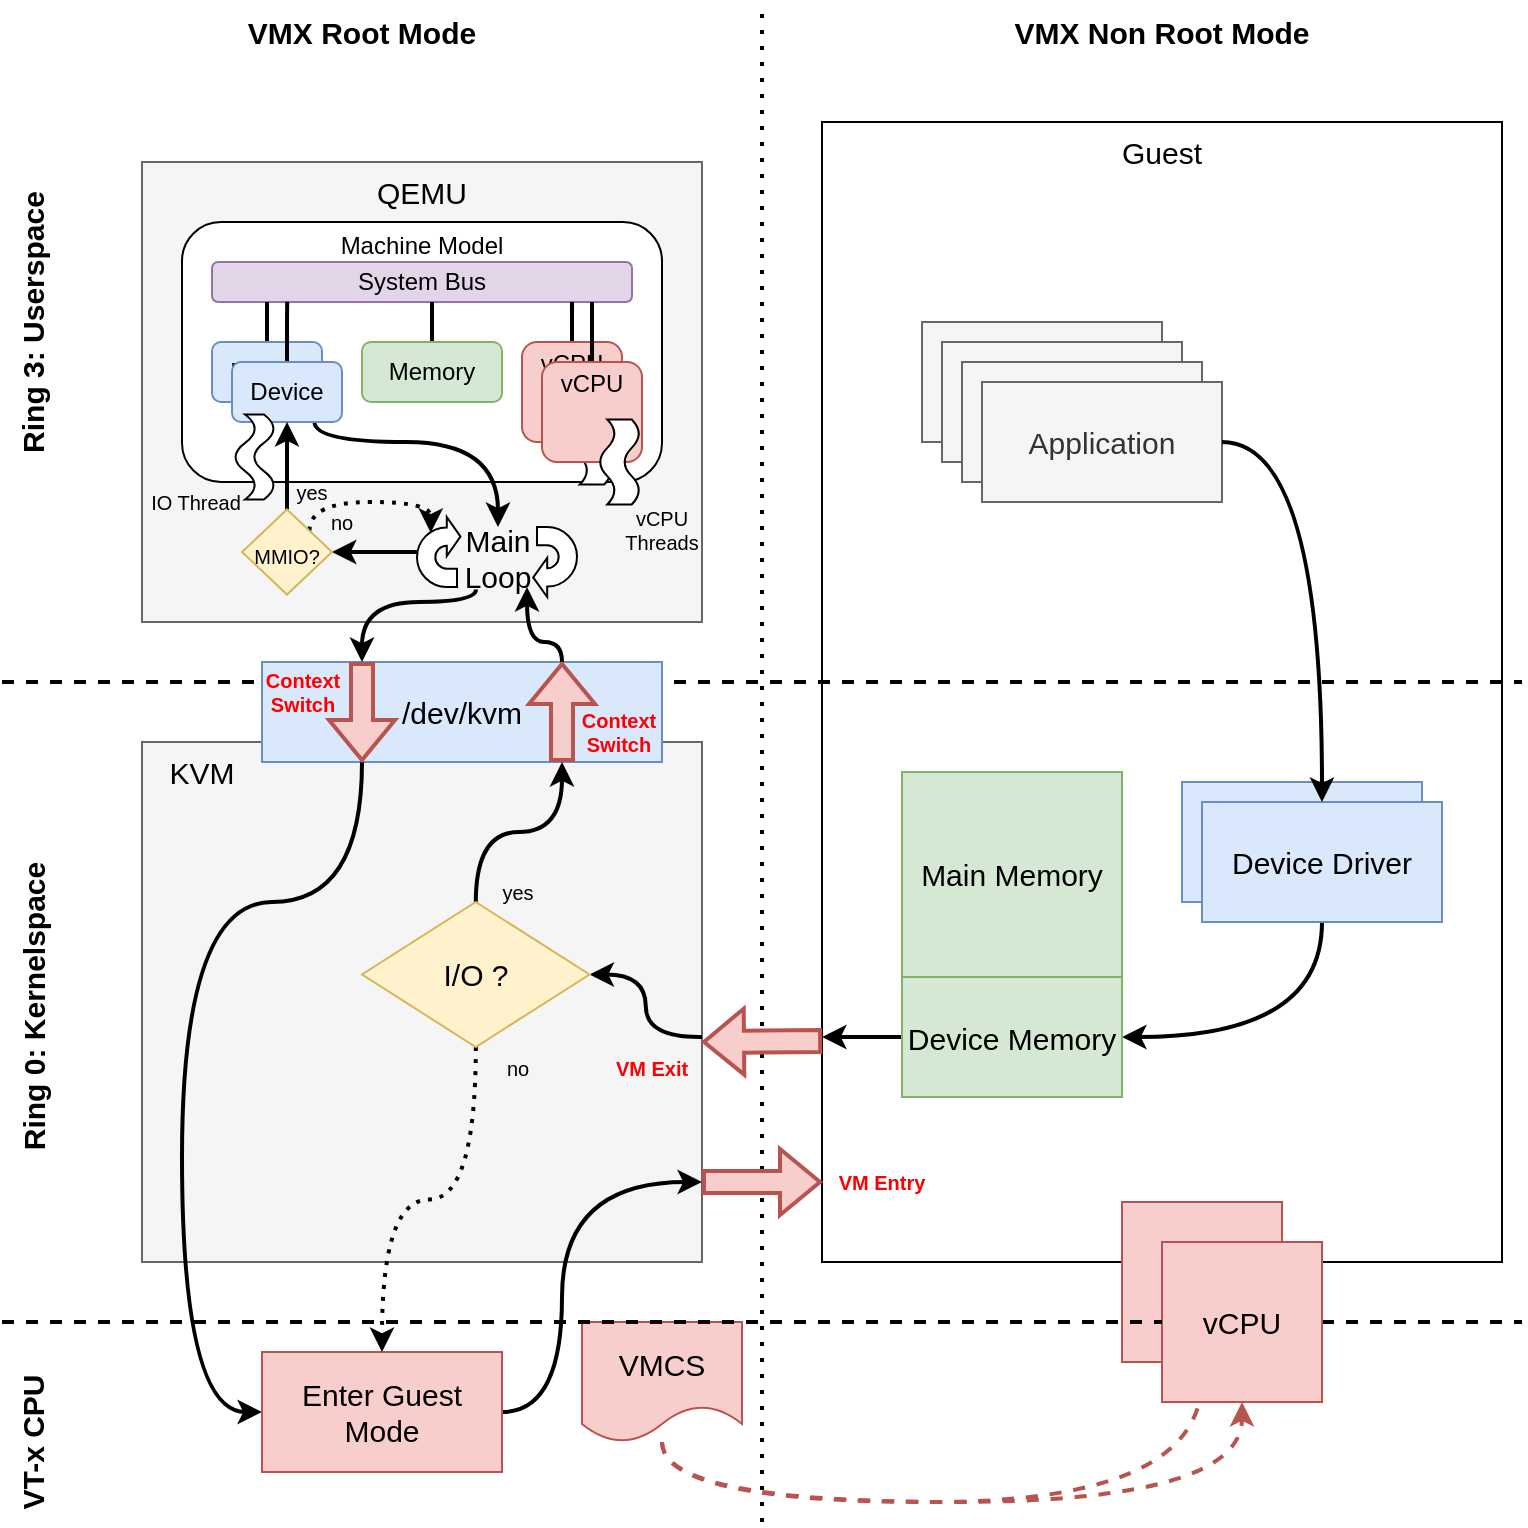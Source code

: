 <mxfile version="20.2.5" type="github">
  <diagram id="I_HhycaSbU6Y9DN1pas2" name="Page-1">
    <mxGraphModel dx="1422" dy="793" grid="1" gridSize="10" guides="1" tooltips="1" connect="1" arrows="1" fold="1" page="1" pageScale="1" pageWidth="800" pageHeight="800" math="0" shadow="0">
      <root>
        <mxCell id="0" />
        <mxCell id="1" parent="0" />
        <mxCell id="VZu2di2uU0qUiYQAbAui-82" value="" style="rounded=0;whiteSpace=wrap;html=1;fontSize=15;strokeWidth=1;fillColor=#f5f5f5;fontColor=#333333;strokeColor=#666666;" vertex="1" parent="1">
          <mxGeometry x="90" y="390" width="280" height="260" as="geometry" />
        </mxCell>
        <mxCell id="VZu2di2uU0qUiYQAbAui-32" value="" style="endArrow=none;dashed=1;html=1;dashPattern=1 3;strokeWidth=2;rounded=0;fontSize=15;" edge="1" parent="1">
          <mxGeometry width="50" height="50" relative="1" as="geometry">
            <mxPoint x="400" y="780" as="sourcePoint" />
            <mxPoint x="400" y="20" as="targetPoint" />
          </mxGeometry>
        </mxCell>
        <mxCell id="VZu2di2uU0qUiYQAbAui-34" value="" style="endArrow=none;dashed=1;html=1;rounded=0;fontSize=15;strokeWidth=2;startArrow=none;" edge="1" parent="1" source="VZu2di2uU0qUiYQAbAui-76">
          <mxGeometry width="50" height="50" relative="1" as="geometry">
            <mxPoint x="20" y="680" as="sourcePoint" />
            <mxPoint x="780" y="680" as="targetPoint" />
          </mxGeometry>
        </mxCell>
        <mxCell id="VZu2di2uU0qUiYQAbAui-36" value="VMX Root Mode" style="text;html=1;strokeColor=none;fillColor=none;align=center;verticalAlign=middle;whiteSpace=wrap;rounded=0;fontSize=15;fontStyle=1" vertex="1" parent="1">
          <mxGeometry x="20" y="20" width="360" height="30" as="geometry" />
        </mxCell>
        <mxCell id="VZu2di2uU0qUiYQAbAui-37" value="VMX Non Root Mode" style="text;html=1;strokeColor=none;fillColor=none;align=center;verticalAlign=middle;whiteSpace=wrap;rounded=0;fontSize=15;fontStyle=1" vertex="1" parent="1">
          <mxGeometry x="420" y="20" width="360" height="30" as="geometry" />
        </mxCell>
        <mxCell id="VZu2di2uU0qUiYQAbAui-38" value="Ring 3: Userspace" style="text;html=1;strokeColor=none;fillColor=none;align=center;verticalAlign=middle;whiteSpace=wrap;rounded=0;fontSize=15;rotation=-90;fontStyle=1" vertex="1" parent="1">
          <mxGeometry x="-125" y="165" width="320" height="30" as="geometry" />
        </mxCell>
        <mxCell id="VZu2di2uU0qUiYQAbAui-39" value="Ring 0: Kernelspace" style="text;html=1;strokeColor=none;fillColor=none;align=center;verticalAlign=middle;whiteSpace=wrap;rounded=0;fontSize=15;rotation=-90;fontStyle=1" vertex="1" parent="1">
          <mxGeometry x="-107.5" y="507.5" width="285" height="30" as="geometry" />
        </mxCell>
        <mxCell id="VZu2di2uU0qUiYQAbAui-40" value="VT-x CPU" style="text;html=1;strokeColor=none;fillColor=none;align=center;verticalAlign=middle;whiteSpace=wrap;rounded=0;fontSize=15;rotation=-90;fontStyle=1" vertex="1" parent="1">
          <mxGeometry x="-5" y="725" width="80" height="30" as="geometry" />
        </mxCell>
        <mxCell id="VZu2di2uU0qUiYQAbAui-41" value="" style="rounded=0;whiteSpace=wrap;html=1;fontSize=15;fillColor=#f5f5f5;fontColor=#333333;strokeColor=#666666;" vertex="1" parent="1">
          <mxGeometry x="90" y="100" width="280" height="230" as="geometry" />
        </mxCell>
        <mxCell id="VZu2di2uU0qUiYQAbAui-42" value="QEMU" style="text;html=1;strokeColor=none;fillColor=none;align=center;verticalAlign=middle;whiteSpace=wrap;rounded=0;fontSize=15;" vertex="1" parent="1">
          <mxGeometry x="200" y="100" width="60" height="30" as="geometry" />
        </mxCell>
        <mxCell id="VZu2di2uU0qUiYQAbAui-43" value="" style="rounded=1;whiteSpace=wrap;html=1;fontSize=15;" vertex="1" parent="1">
          <mxGeometry x="110" y="130" width="240" height="130" as="geometry" />
        </mxCell>
        <mxCell id="VZu2di2uU0qUiYQAbAui-44" value="&lt;font style=&quot;font-size: 12px;&quot;&gt;Machine Model&lt;/font&gt;" style="text;html=1;strokeColor=none;fillColor=none;align=center;verticalAlign=middle;whiteSpace=wrap;rounded=0;fontSize=15;" vertex="1" parent="1">
          <mxGeometry x="170" y="130" width="120" height="20" as="geometry" />
        </mxCell>
        <mxCell id="VZu2di2uU0qUiYQAbAui-47" value="System Bus" style="rounded=1;whiteSpace=wrap;html=1;fontSize=12;fillColor=#e1d5e7;strokeColor=#9673a6;" vertex="1" parent="1">
          <mxGeometry x="125" y="150" width="210" height="20" as="geometry" />
        </mxCell>
        <mxCell id="VZu2di2uU0qUiYQAbAui-50" style="edgeStyle=orthogonalEdgeStyle;rounded=0;orthogonalLoop=1;jettySize=auto;html=1;entryX=0.857;entryY=1.015;entryDx=0;entryDy=0;entryPerimeter=0;fontSize=12;strokeWidth=2;endArrow=none;endFill=0;" edge="1" parent="1" source="VZu2di2uU0qUiYQAbAui-48" target="VZu2di2uU0qUiYQAbAui-47">
          <mxGeometry relative="1" as="geometry" />
        </mxCell>
        <mxCell id="VZu2di2uU0qUiYQAbAui-48" value="&lt;div&gt;vCPU&lt;/div&gt;&lt;div&gt;&lt;br&gt;&lt;/div&gt;&lt;div&gt;&lt;br&gt;&lt;/div&gt;" style="rounded=1;whiteSpace=wrap;html=1;fontSize=12;fillColor=#f8cecc;strokeColor=#b85450;" vertex="1" parent="1">
          <mxGeometry x="280" y="190" width="50" height="50" as="geometry" />
        </mxCell>
        <mxCell id="VZu2di2uU0qUiYQAbAui-52" style="edgeStyle=orthogonalEdgeStyle;rounded=0;orthogonalLoop=1;jettySize=auto;html=1;fontSize=12;strokeWidth=2;endArrow=none;endFill=0;" edge="1" parent="1" source="VZu2di2uU0qUiYQAbAui-51">
          <mxGeometry relative="1" as="geometry">
            <mxPoint x="235" y="170" as="targetPoint" />
            <Array as="points">
              <mxPoint x="235" y="170" />
            </Array>
          </mxGeometry>
        </mxCell>
        <mxCell id="VZu2di2uU0qUiYQAbAui-51" value="Memory" style="rounded=1;whiteSpace=wrap;html=1;fontSize=12;fillColor=#d5e8d4;strokeColor=#82b366;" vertex="1" parent="1">
          <mxGeometry x="200" y="190" width="70" height="30" as="geometry" />
        </mxCell>
        <mxCell id="VZu2di2uU0qUiYQAbAui-56" style="edgeStyle=orthogonalEdgeStyle;rounded=0;orthogonalLoop=1;jettySize=auto;html=1;entryX=0.13;entryY=0.97;entryDx=0;entryDy=0;entryPerimeter=0;fontSize=12;endArrow=none;endFill=0;strokeWidth=2;" edge="1" parent="1" source="VZu2di2uU0qUiYQAbAui-53" target="VZu2di2uU0qUiYQAbAui-47">
          <mxGeometry relative="1" as="geometry" />
        </mxCell>
        <mxCell id="VZu2di2uU0qUiYQAbAui-53" value="Device" style="rounded=1;whiteSpace=wrap;html=1;fontSize=12;fillColor=#dae8fc;strokeColor=#6c8ebf;" vertex="1" parent="1">
          <mxGeometry x="125" y="190" width="55" height="30" as="geometry" />
        </mxCell>
        <mxCell id="VZu2di2uU0qUiYQAbAui-55" style="edgeStyle=orthogonalEdgeStyle;rounded=0;orthogonalLoop=1;jettySize=auto;html=1;fontSize=12;endArrow=none;endFill=0;strokeWidth=2;" edge="1" parent="1" source="VZu2di2uU0qUiYQAbAui-54" target="VZu2di2uU0qUiYQAbAui-47">
          <mxGeometry relative="1" as="geometry">
            <Array as="points">
              <mxPoint x="315" y="200" />
              <mxPoint x="315" y="200" />
            </Array>
          </mxGeometry>
        </mxCell>
        <mxCell id="VZu2di2uU0qUiYQAbAui-58" style="edgeStyle=orthogonalEdgeStyle;rounded=0;orthogonalLoop=1;jettySize=auto;html=1;entryX=0.179;entryY=0.995;entryDx=0;entryDy=0;entryPerimeter=0;fontSize=12;endArrow=none;endFill=0;strokeWidth=2;" edge="1" parent="1" source="VZu2di2uU0qUiYQAbAui-57" target="VZu2di2uU0qUiYQAbAui-47">
          <mxGeometry relative="1" as="geometry" />
        </mxCell>
        <mxCell id="VZu2di2uU0qUiYQAbAui-132" style="edgeStyle=orthogonalEdgeStyle;curved=1;rounded=0;orthogonalLoop=1;jettySize=auto;html=1;fontSize=10;fontColor=#FF0000;startArrow=none;startFill=0;endArrow=classic;endFill=1;strokeWidth=2;exitX=0.75;exitY=1;exitDx=0;exitDy=0;" edge="1" parent="1" source="VZu2di2uU0qUiYQAbAui-57" target="VZu2di2uU0qUiYQAbAui-87">
          <mxGeometry relative="1" as="geometry">
            <Array as="points">
              <mxPoint x="176" y="240" />
              <mxPoint x="268" y="240" />
            </Array>
          </mxGeometry>
        </mxCell>
        <mxCell id="VZu2di2uU0qUiYQAbAui-57" value="Device" style="rounded=1;whiteSpace=wrap;html=1;fontSize=12;fillColor=#dae8fc;strokeColor=#6c8ebf;" vertex="1" parent="1">
          <mxGeometry x="135" y="200" width="55" height="30" as="geometry" />
        </mxCell>
        <mxCell id="VZu2di2uU0qUiYQAbAui-67" value="" style="rounded=0;whiteSpace=wrap;html=1;fontSize=12;strokeWidth=1;perimeterSpacing=2;" vertex="1" parent="1">
          <mxGeometry x="430" y="80" width="340" height="570" as="geometry" />
        </mxCell>
        <mxCell id="VZu2di2uU0qUiYQAbAui-33" value="" style="endArrow=none;dashed=1;html=1;rounded=0;fontSize=15;strokeWidth=2;" edge="1" parent="1">
          <mxGeometry width="50" height="50" relative="1" as="geometry">
            <mxPoint x="20" y="360" as="sourcePoint" />
            <mxPoint x="780" y="360" as="targetPoint" />
          </mxGeometry>
        </mxCell>
        <mxCell id="VZu2di2uU0qUiYQAbAui-68" value="&lt;font style=&quot;font-size: 15px;&quot;&gt;Guest&lt;/font&gt;" style="text;html=1;strokeColor=none;fillColor=none;align=center;verticalAlign=middle;whiteSpace=wrap;rounded=0;fontSize=12;" vertex="1" parent="1">
          <mxGeometry x="570" y="80" width="60" height="30" as="geometry" />
        </mxCell>
        <mxCell id="VZu2di2uU0qUiYQAbAui-69" value="Application" style="rounded=0;whiteSpace=wrap;html=1;fontSize=15;strokeWidth=1;fillColor=#f5f5f5;fontColor=#333333;strokeColor=#666666;" vertex="1" parent="1">
          <mxGeometry x="480" y="180" width="120" height="60" as="geometry" />
        </mxCell>
        <mxCell id="VZu2di2uU0qUiYQAbAui-70" value="Application" style="rounded=0;whiteSpace=wrap;html=1;fontSize=15;strokeWidth=1;fillColor=#f5f5f5;fontColor=#333333;strokeColor=#666666;" vertex="1" parent="1">
          <mxGeometry x="490" y="190" width="120" height="60" as="geometry" />
        </mxCell>
        <mxCell id="VZu2di2uU0qUiYQAbAui-71" value="Application" style="rounded=0;whiteSpace=wrap;html=1;fontSize=15;strokeWidth=1;fillColor=#f5f5f5;fontColor=#333333;strokeColor=#666666;" vertex="1" parent="1">
          <mxGeometry x="500" y="200" width="120" height="60" as="geometry" />
        </mxCell>
        <mxCell id="VZu2di2uU0qUiYQAbAui-72" value="Application" style="rounded=0;whiteSpace=wrap;html=1;fontSize=15;strokeWidth=1;fillColor=#f5f5f5;fontColor=#333333;strokeColor=#666666;" vertex="1" parent="1">
          <mxGeometry x="510" y="210" width="120" height="60" as="geometry" />
        </mxCell>
        <mxCell id="VZu2di2uU0qUiYQAbAui-73" value="" style="shape=flexArrow;endArrow=classic;html=1;rounded=0;fontSize=15;strokeWidth=2;fillColor=#f8cecc;strokeColor=#b85450;" edge="1" parent="1">
          <mxGeometry width="50" height="50" relative="1" as="geometry">
            <mxPoint x="370" y="610" as="sourcePoint" />
            <mxPoint x="430" y="610" as="targetPoint" />
          </mxGeometry>
        </mxCell>
        <mxCell id="VZu2di2uU0qUiYQAbAui-74" value="" style="shape=flexArrow;endArrow=classic;html=1;rounded=0;fontSize=15;strokeWidth=2;exitX=0.006;exitY=0.804;exitDx=0;exitDy=0;exitPerimeter=0;fillColor=#f8cecc;strokeColor=#b85450;" edge="1" parent="1" source="VZu2di2uU0qUiYQAbAui-67">
          <mxGeometry width="50" height="50" relative="1" as="geometry">
            <mxPoint x="380" y="450" as="sourcePoint" />
            <mxPoint x="370" y="540" as="targetPoint" />
          </mxGeometry>
        </mxCell>
        <mxCell id="VZu2di2uU0qUiYQAbAui-75" value="vCPU" style="whiteSpace=wrap;html=1;aspect=fixed;fontSize=15;strokeWidth=1;fillColor=#f8cecc;strokeColor=#b85450;" vertex="1" parent="1">
          <mxGeometry x="580" y="620" width="80" height="80" as="geometry" />
        </mxCell>
        <mxCell id="VZu2di2uU0qUiYQAbAui-95" style="edgeStyle=orthogonalEdgeStyle;rounded=0;orthogonalLoop=1;jettySize=auto;html=1;fontSize=11;endArrow=classic;endFill=1;strokeWidth=2;entryX=0.5;entryY=1;entryDx=0;entryDy=0;curved=1;dashed=1;fillColor=#f8cecc;strokeColor=#b85450;" edge="1" parent="1" source="VZu2di2uU0qUiYQAbAui-77" target="VZu2di2uU0qUiYQAbAui-76">
          <mxGeometry relative="1" as="geometry">
            <mxPoint x="510" y="730" as="targetPoint" />
            <Array as="points">
              <mxPoint x="350" y="770" />
              <mxPoint x="640" y="770" />
            </Array>
          </mxGeometry>
        </mxCell>
        <mxCell id="VZu2di2uU0qUiYQAbAui-96" style="edgeStyle=orthogonalEdgeStyle;rounded=0;orthogonalLoop=1;jettySize=auto;html=1;fontSize=11;endArrow=classic;endFill=1;strokeWidth=2;curved=1;dashed=1;fillColor=#f8cecc;strokeColor=#b85450;" edge="1" parent="1" source="VZu2di2uU0qUiYQAbAui-77">
          <mxGeometry relative="1" as="geometry">
            <mxPoint x="620" y="700" as="targetPoint" />
            <Array as="points">
              <mxPoint x="350" y="770" />
              <mxPoint x="620" y="770" />
              <mxPoint x="620" y="700" />
            </Array>
          </mxGeometry>
        </mxCell>
        <mxCell id="VZu2di2uU0qUiYQAbAui-77" value="VMCS" style="shape=document;whiteSpace=wrap;html=1;boundedLbl=1;fontSize=15;strokeWidth=1;fillColor=#f8cecc;strokeColor=#b85450;" vertex="1" parent="1">
          <mxGeometry x="310" y="680" width="80" height="60" as="geometry" />
        </mxCell>
        <mxCell id="VZu2di2uU0qUiYQAbAui-78" value="Device Driver" style="rounded=0;whiteSpace=wrap;html=1;fontSize=15;strokeWidth=1;fillColor=#dae8fc;strokeColor=#6c8ebf;" vertex="1" parent="1">
          <mxGeometry x="610" y="410" width="120" height="60" as="geometry" />
        </mxCell>
        <mxCell id="VZu2di2uU0qUiYQAbAui-105" style="edgeStyle=orthogonalEdgeStyle;curved=1;rounded=0;orthogonalLoop=1;jettySize=auto;html=1;entryX=1;entryY=0.5;entryDx=0;entryDy=0;fontSize=15;endArrow=classic;endFill=1;strokeWidth=2;" edge="1" parent="1" source="VZu2di2uU0qUiYQAbAui-79" target="VZu2di2uU0qUiYQAbAui-99">
          <mxGeometry relative="1" as="geometry">
            <Array as="points">
              <mxPoint x="680" y="538" />
            </Array>
          </mxGeometry>
        </mxCell>
        <mxCell id="VZu2di2uU0qUiYQAbAui-79" value="Device Driver" style="rounded=0;whiteSpace=wrap;html=1;fontSize=15;strokeWidth=1;fillColor=#dae8fc;strokeColor=#6c8ebf;" vertex="1" parent="1">
          <mxGeometry x="620" y="420" width="120" height="60" as="geometry" />
        </mxCell>
        <mxCell id="VZu2di2uU0qUiYQAbAui-83" value="KVM" style="text;html=1;strokeColor=none;fillColor=none;align=center;verticalAlign=middle;whiteSpace=wrap;rounded=0;fontSize=15;" vertex="1" parent="1">
          <mxGeometry x="90" y="390" width="60" height="30" as="geometry" />
        </mxCell>
        <mxCell id="VZu2di2uU0qUiYQAbAui-84" value="/dev/kvm" style="rounded=0;whiteSpace=wrap;html=1;fontSize=15;strokeWidth=1;fillColor=#dae8fc;strokeColor=#6c8ebf;" vertex="1" parent="1">
          <mxGeometry x="150" y="350" width="200" height="50" as="geometry" />
        </mxCell>
        <mxCell id="VZu2di2uU0qUiYQAbAui-86" value="" style="html=1;shadow=0;dashed=0;align=center;verticalAlign=middle;shape=mxgraph.arrows2.uTurnArrow;dy=4.58;arrowHead=19.56;dx2=7.01;fontSize=15;strokeWidth=1;rotation=-180;" vertex="1" parent="1">
          <mxGeometry x="287.5" y="282.5" width="20" height="35" as="geometry" />
        </mxCell>
        <mxCell id="VZu2di2uU0qUiYQAbAui-119" style="edgeStyle=orthogonalEdgeStyle;rounded=0;orthogonalLoop=1;jettySize=auto;html=1;fontSize=10;startArrow=none;startFill=0;endArrow=classic;endFill=1;strokeWidth=2;curved=1;exitX=0.325;exitY=1.043;exitDx=0;exitDy=0;exitPerimeter=0;" edge="1" parent="1" source="VZu2di2uU0qUiYQAbAui-87">
          <mxGeometry relative="1" as="geometry">
            <mxPoint x="200" y="350" as="targetPoint" />
            <Array as="points">
              <mxPoint x="257" y="320" />
              <mxPoint x="200" y="320" />
            </Array>
          </mxGeometry>
        </mxCell>
        <mxCell id="VZu2di2uU0qUiYQAbAui-120" style="edgeStyle=orthogonalEdgeStyle;curved=1;rounded=0;orthogonalLoop=1;jettySize=auto;html=1;entryX=0.75;entryY=0;entryDx=0;entryDy=0;fontSize=10;startArrow=classic;startFill=1;endArrow=none;endFill=0;strokeWidth=2;exitX=0.75;exitY=1;exitDx=0;exitDy=0;" edge="1" parent="1" source="VZu2di2uU0qUiYQAbAui-87" target="VZu2di2uU0qUiYQAbAui-84">
          <mxGeometry relative="1" as="geometry">
            <Array as="points">
              <mxPoint x="283" y="340" />
              <mxPoint x="300" y="340" />
            </Array>
          </mxGeometry>
        </mxCell>
        <mxCell id="VZu2di2uU0qUiYQAbAui-87" value="Main Loop" style="text;html=1;strokeColor=none;fillColor=none;align=center;verticalAlign=middle;whiteSpace=wrap;rounded=0;fontSize=15;" vertex="1" parent="1">
          <mxGeometry x="237.5" y="282.5" width="60" height="30" as="geometry" />
        </mxCell>
        <mxCell id="VZu2di2uU0qUiYQAbAui-89" value="" style="verticalLabelPosition=bottom;verticalAlign=top;html=1;shape=mxgraph.basic.wave2;dy=0.53;fontSize=15;strokeWidth=1;rotation=90;" vertex="1" parent="1">
          <mxGeometry x="125" y="237.5" width="42.5" height="20" as="geometry" />
        </mxCell>
        <mxCell id="VZu2di2uU0qUiYQAbAui-92" value="" style="verticalLabelPosition=bottom;verticalAlign=top;html=1;shape=mxgraph.basic.wave2;dy=0.39;fontSize=15;strokeWidth=1;rotation=90;" vertex="1" parent="1">
          <mxGeometry x="293.75" y="230" width="42.5" height="20" as="geometry" />
        </mxCell>
        <mxCell id="VZu2di2uU0qUiYQAbAui-54" value="&lt;div&gt;vCPU&lt;/div&gt;&lt;div&gt;&lt;br&gt;&lt;/div&gt;&lt;div&gt;&lt;br&gt;&lt;/div&gt;" style="rounded=1;whiteSpace=wrap;html=1;fontSize=12;fillColor=#f8cecc;strokeColor=#b85450;" vertex="1" parent="1">
          <mxGeometry x="290" y="200" width="50" height="50" as="geometry" />
        </mxCell>
        <mxCell id="VZu2di2uU0qUiYQAbAui-91" value="" style="verticalLabelPosition=bottom;verticalAlign=top;html=1;shape=mxgraph.basic.wave2;dy=0.39;fontSize=15;strokeWidth=1;rotation=90;" vertex="1" parent="1">
          <mxGeometry x="307.5" y="240" width="42.5" height="20" as="geometry" />
        </mxCell>
        <mxCell id="VZu2di2uU0qUiYQAbAui-93" value="IO Thread" style="text;html=1;strokeColor=none;fillColor=none;align=center;verticalAlign=middle;whiteSpace=wrap;rounded=0;fontSize=10;rotation=0;" vertex="1" parent="1">
          <mxGeometry x="92.5" y="260" width="47.5" height="20" as="geometry" />
        </mxCell>
        <mxCell id="VZu2di2uU0qUiYQAbAui-113" style="edgeStyle=orthogonalEdgeStyle;curved=1;rounded=0;orthogonalLoop=1;jettySize=auto;html=1;fontSize=10;startArrow=none;startFill=0;endArrow=classic;endFill=1;strokeWidth=2;" edge="1" parent="1" source="VZu2di2uU0qUiYQAbAui-94" target="VZu2di2uU0qUiYQAbAui-112">
          <mxGeometry relative="1" as="geometry" />
        </mxCell>
        <mxCell id="VZu2di2uU0qUiYQAbAui-94" value="" style="html=1;shadow=0;dashed=0;align=center;verticalAlign=middle;shape=mxgraph.arrows2.uTurnArrow;dy=4.58;arrowHead=19.56;dx2=6.83;fontSize=15;strokeWidth=1;rotation=0;" vertex="1" parent="1">
          <mxGeometry x="227.5" y="277.5" width="20" height="35" as="geometry" />
        </mxCell>
        <mxCell id="VZu2di2uU0qUiYQAbAui-97" value="&lt;div&gt;vCPU&lt;/div&gt;&lt;div&gt;Threads&lt;/div&gt;" style="text;html=1;strokeColor=none;fillColor=none;align=center;verticalAlign=middle;whiteSpace=wrap;rounded=0;fontSize=10;rotation=0;" vertex="1" parent="1">
          <mxGeometry x="330" y="273.75" width="40" height="20" as="geometry" />
        </mxCell>
        <mxCell id="VZu2di2uU0qUiYQAbAui-106" style="edgeStyle=orthogonalEdgeStyle;curved=1;rounded=0;orthogonalLoop=1;jettySize=auto;html=1;fontSize=15;endArrow=classic;endFill=1;strokeWidth=2;" edge="1" parent="1" source="VZu2di2uU0qUiYQAbAui-99">
          <mxGeometry relative="1" as="geometry">
            <mxPoint x="430" y="537.5" as="targetPoint" />
          </mxGeometry>
        </mxCell>
        <mxCell id="VZu2di2uU0qUiYQAbAui-99" value="&lt;font style=&quot;font-size: 15px;&quot;&gt;Device Memory&lt;/font&gt;" style="rounded=0;whiteSpace=wrap;html=1;fontSize=11;strokeWidth=1;fillColor=#d5e8d4;strokeColor=#82b366;" vertex="1" parent="1">
          <mxGeometry x="470" y="507.5" width="110" height="60" as="geometry" />
        </mxCell>
        <mxCell id="VZu2di2uU0qUiYQAbAui-100" value="&lt;font style=&quot;font-size: 15px;&quot;&gt;Main Memory&lt;/font&gt;" style="rounded=0;whiteSpace=wrap;html=1;fontSize=11;strokeWidth=1;fillColor=#d5e8d4;strokeColor=#82b366;" vertex="1" parent="1">
          <mxGeometry x="470" y="405" width="110" height="102.5" as="geometry" />
        </mxCell>
        <mxCell id="VZu2di2uU0qUiYQAbAui-102" style="edgeStyle=orthogonalEdgeStyle;rounded=0;orthogonalLoop=1;jettySize=auto;html=1;fontSize=15;endArrow=classic;endFill=1;strokeWidth=2;curved=1;" edge="1" parent="1" source="VZu2di2uU0qUiYQAbAui-101">
          <mxGeometry relative="1" as="geometry">
            <mxPoint x="370" y="610" as="targetPoint" />
            <Array as="points">
              <mxPoint x="300" y="725" />
              <mxPoint x="300" y="610" />
            </Array>
          </mxGeometry>
        </mxCell>
        <mxCell id="VZu2di2uU0qUiYQAbAui-122" style="edgeStyle=orthogonalEdgeStyle;curved=1;rounded=0;orthogonalLoop=1;jettySize=auto;html=1;entryX=0.25;entryY=1;entryDx=0;entryDy=0;fontSize=10;startArrow=classic;startFill=1;endArrow=none;endFill=0;strokeWidth=2;" edge="1" parent="1" source="VZu2di2uU0qUiYQAbAui-101" target="VZu2di2uU0qUiYQAbAui-84">
          <mxGeometry relative="1" as="geometry">
            <Array as="points">
              <mxPoint x="110" y="725" />
              <mxPoint x="110" y="470" />
              <mxPoint x="200" y="470" />
            </Array>
          </mxGeometry>
        </mxCell>
        <mxCell id="VZu2di2uU0qUiYQAbAui-101" value="Enter Guest Mode" style="rounded=0;whiteSpace=wrap;html=1;fontSize=15;strokeWidth=1;fillColor=#f8cecc;strokeColor=#b85450;" vertex="1" parent="1">
          <mxGeometry x="150" y="695" width="120" height="60" as="geometry" />
        </mxCell>
        <mxCell id="VZu2di2uU0qUiYQAbAui-104" style="edgeStyle=orthogonalEdgeStyle;curved=1;rounded=0;orthogonalLoop=1;jettySize=auto;html=1;fontSize=15;endArrow=classic;endFill=1;strokeWidth=2;entryX=0.5;entryY=0;entryDx=0;entryDy=0;" edge="1" parent="1" source="VZu2di2uU0qUiYQAbAui-72" target="VZu2di2uU0qUiYQAbAui-79">
          <mxGeometry relative="1" as="geometry">
            <Array as="points">
              <mxPoint x="680" y="240" />
            </Array>
          </mxGeometry>
        </mxCell>
        <mxCell id="VZu2di2uU0qUiYQAbAui-109" style="edgeStyle=orthogonalEdgeStyle;curved=1;rounded=0;orthogonalLoop=1;jettySize=auto;html=1;fontSize=15;endArrow=classic;endFill=1;strokeWidth=2;dashed=1;dashPattern=1 2;" edge="1" parent="1" source="VZu2di2uU0qUiYQAbAui-107" target="VZu2di2uU0qUiYQAbAui-101">
          <mxGeometry relative="1" as="geometry" />
        </mxCell>
        <mxCell id="VZu2di2uU0qUiYQAbAui-110" style="edgeStyle=orthogonalEdgeStyle;curved=1;rounded=0;orthogonalLoop=1;jettySize=auto;html=1;fontSize=15;endArrow=none;endFill=0;strokeWidth=2;startArrow=classic;startFill=1;" edge="1" parent="1" source="VZu2di2uU0qUiYQAbAui-107">
          <mxGeometry relative="1" as="geometry">
            <mxPoint x="370" y="537.5" as="targetPoint" />
          </mxGeometry>
        </mxCell>
        <mxCell id="VZu2di2uU0qUiYQAbAui-121" style="edgeStyle=orthogonalEdgeStyle;curved=1;rounded=0;orthogonalLoop=1;jettySize=auto;html=1;entryX=0.75;entryY=1;entryDx=0;entryDy=0;fontSize=10;startArrow=none;startFill=0;endArrow=classic;endFill=1;strokeWidth=2;" edge="1" parent="1" source="VZu2di2uU0qUiYQAbAui-107" target="VZu2di2uU0qUiYQAbAui-84">
          <mxGeometry relative="1" as="geometry" />
        </mxCell>
        <mxCell id="VZu2di2uU0qUiYQAbAui-107" value="I/O ?" style="rhombus;whiteSpace=wrap;html=1;fontSize=15;strokeWidth=1;fillColor=#fff2cc;strokeColor=#d6b656;" vertex="1" parent="1">
          <mxGeometry x="200" y="470" width="113.75" height="72.5" as="geometry" />
        </mxCell>
        <mxCell id="VZu2di2uU0qUiYQAbAui-114" style="edgeStyle=orthogonalEdgeStyle;curved=1;rounded=0;orthogonalLoop=1;jettySize=auto;html=1;fontSize=10;startArrow=none;startFill=0;endArrow=classic;endFill=1;strokeWidth=2;" edge="1" parent="1" source="VZu2di2uU0qUiYQAbAui-112" target="VZu2di2uU0qUiYQAbAui-57">
          <mxGeometry relative="1" as="geometry" />
        </mxCell>
        <mxCell id="VZu2di2uU0qUiYQAbAui-115" style="edgeStyle=orthogonalEdgeStyle;curved=1;rounded=0;orthogonalLoop=1;jettySize=auto;html=1;entryX=0.343;entryY=0.226;entryDx=0;entryDy=0;fontSize=10;startArrow=none;startFill=0;endArrow=classic;endFill=1;strokeWidth=2;exitX=1;exitY=0;exitDx=0;exitDy=0;entryPerimeter=0;dashed=1;dashPattern=1 2;" edge="1" parent="1" source="VZu2di2uU0qUiYQAbAui-112" target="VZu2di2uU0qUiYQAbAui-94">
          <mxGeometry relative="1" as="geometry">
            <Array as="points">
              <mxPoint x="174" y="270" />
              <mxPoint x="234" y="270" />
            </Array>
          </mxGeometry>
        </mxCell>
        <mxCell id="VZu2di2uU0qUiYQAbAui-112" value="&lt;font style=&quot;font-size: 10px;&quot;&gt;MMIO?&lt;/font&gt;" style="rhombus;whiteSpace=wrap;html=1;fontSize=15;strokeWidth=1;fillColor=#fff2cc;strokeColor=#d6b656;" vertex="1" parent="1">
          <mxGeometry x="140" y="273.75" width="45" height="42.5" as="geometry" />
        </mxCell>
        <mxCell id="VZu2di2uU0qUiYQAbAui-116" value="" style="shape=flexArrow;endArrow=classic;html=1;rounded=0;fontSize=10;strokeWidth=2;fillColor=#f8cecc;strokeColor=#b85450;" edge="1" parent="1">
          <mxGeometry width="50" height="50" relative="1" as="geometry">
            <mxPoint x="300" y="400" as="sourcePoint" />
            <mxPoint x="300" y="350" as="targetPoint" />
          </mxGeometry>
        </mxCell>
        <mxCell id="VZu2di2uU0qUiYQAbAui-118" value="" style="shape=flexArrow;endArrow=classic;html=1;rounded=0;fontSize=10;strokeWidth=2;fillColor=#f8cecc;strokeColor=#b85450;" edge="1" parent="1">
          <mxGeometry width="50" height="50" relative="1" as="geometry">
            <mxPoint x="200" y="350" as="sourcePoint" />
            <mxPoint x="200" y="400" as="targetPoint" />
          </mxGeometry>
        </mxCell>
        <mxCell id="VZu2di2uU0qUiYQAbAui-123" value="yes" style="text;html=1;strokeColor=none;fillColor=none;align=center;verticalAlign=middle;whiteSpace=wrap;rounded=0;fontSize=10;" vertex="1" parent="1">
          <mxGeometry x="247.5" y="450" width="60" height="30" as="geometry" />
        </mxCell>
        <mxCell id="VZu2di2uU0qUiYQAbAui-124" value="no" style="text;html=1;strokeColor=none;fillColor=none;align=center;verticalAlign=middle;whiteSpace=wrap;rounded=0;fontSize=10;" vertex="1" parent="1">
          <mxGeometry x="247.5" y="537.5" width="60" height="30" as="geometry" />
        </mxCell>
        <mxCell id="VZu2di2uU0qUiYQAbAui-125" value="yes" style="text;html=1;strokeColor=none;fillColor=none;align=center;verticalAlign=middle;whiteSpace=wrap;rounded=0;fontSize=10;" vertex="1" parent="1">
          <mxGeometry x="150" y="250" width="50" height="30" as="geometry" />
        </mxCell>
        <mxCell id="VZu2di2uU0qUiYQAbAui-126" value="no" style="text;html=1;strokeColor=none;fillColor=none;align=center;verticalAlign=middle;whiteSpace=wrap;rounded=0;fontSize=10;" vertex="1" parent="1">
          <mxGeometry x="160" y="265" width="60" height="30" as="geometry" />
        </mxCell>
        <mxCell id="VZu2di2uU0qUiYQAbAui-76" value="vCPU" style="whiteSpace=wrap;html=1;aspect=fixed;fontSize=15;strokeWidth=1;fillColor=#f8cecc;strokeColor=#b85450;" vertex="1" parent="1">
          <mxGeometry x="600" y="640" width="80" height="80" as="geometry" />
        </mxCell>
        <mxCell id="VZu2di2uU0qUiYQAbAui-127" value="" style="endArrow=none;dashed=1;html=1;rounded=0;fontSize=15;strokeWidth=2;" edge="1" parent="1" target="VZu2di2uU0qUiYQAbAui-76">
          <mxGeometry width="50" height="50" relative="1" as="geometry">
            <mxPoint x="20" y="680" as="sourcePoint" />
            <mxPoint x="780.0" y="680" as="targetPoint" />
          </mxGeometry>
        </mxCell>
        <mxCell id="VZu2di2uU0qUiYQAbAui-128" value="&lt;font&gt;&lt;b&gt;VM Entry&lt;/b&gt;&lt;/font&gt;" style="text;html=1;align=center;verticalAlign=middle;whiteSpace=wrap;rounded=0;fontSize=10;fontColor=#FF0000;" vertex="1" parent="1">
          <mxGeometry x="430" y="600" width="60" height="20" as="geometry" />
        </mxCell>
        <mxCell id="VZu2di2uU0qUiYQAbAui-129" value="&lt;font&gt;&lt;b&gt;VM Exit&lt;br&gt;&lt;/b&gt;&lt;/font&gt;" style="text;html=1;align=center;verticalAlign=middle;whiteSpace=wrap;rounded=0;fontSize=10;fontColor=#FF0000;" vertex="1" parent="1">
          <mxGeometry x="320" y="542.5" width="50" height="20" as="geometry" />
        </mxCell>
        <mxCell id="VZu2di2uU0qUiYQAbAui-130" value="Context Switch" style="text;html=1;align=center;verticalAlign=middle;whiteSpace=wrap;rounded=0;fontSize=10;fontColor=#FF0000;fontStyle=1" vertex="1" parent="1">
          <mxGeometry x="307.5" y="370" width="41.25" height="30" as="geometry" />
        </mxCell>
        <mxCell id="VZu2di2uU0qUiYQAbAui-131" value="Context Switch" style="text;html=1;align=center;verticalAlign=middle;whiteSpace=wrap;rounded=0;fontSize=10;fontColor=#FF0000;fontStyle=1" vertex="1" parent="1">
          <mxGeometry x="150" y="350" width="41.25" height="30" as="geometry" />
        </mxCell>
      </root>
    </mxGraphModel>
  </diagram>
</mxfile>
